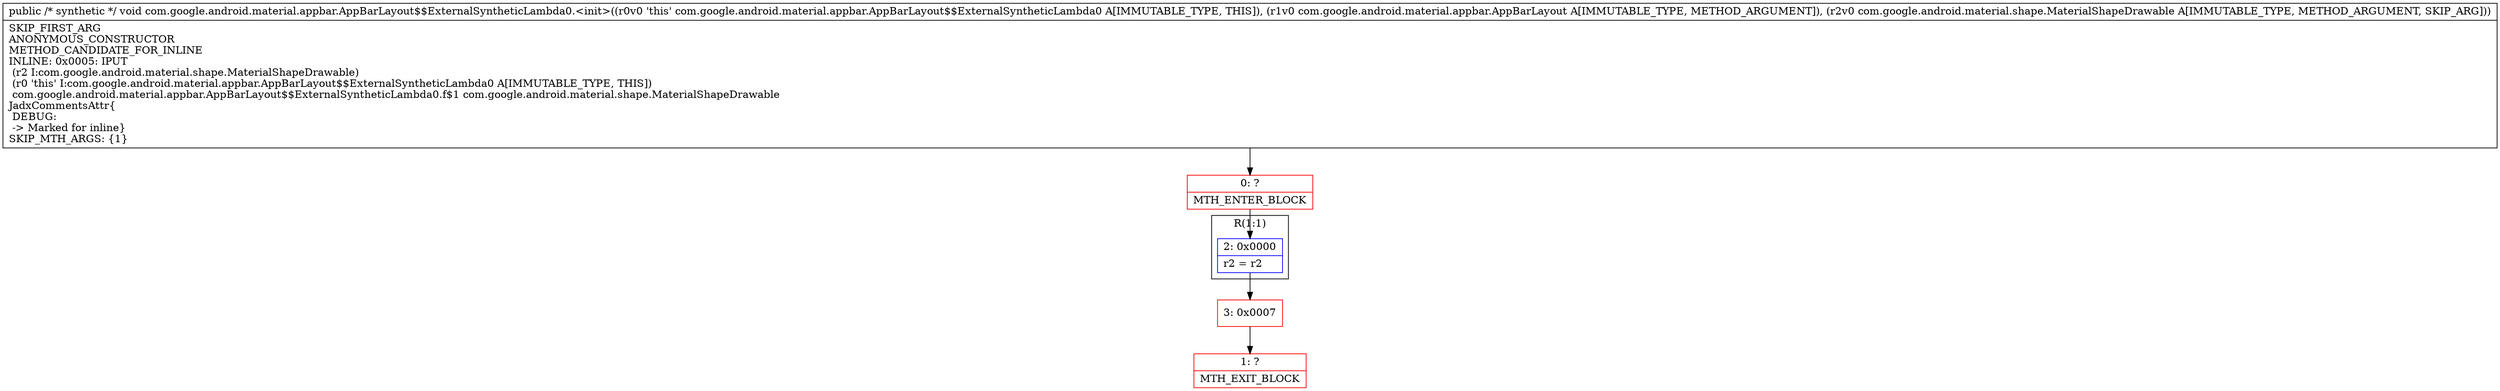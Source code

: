 digraph "CFG forcom.google.android.material.appbar.AppBarLayout$$ExternalSyntheticLambda0.\<init\>(Lcom\/google\/android\/material\/appbar\/AppBarLayout;Lcom\/google\/android\/material\/shape\/MaterialShapeDrawable;)V" {
subgraph cluster_Region_2095920123 {
label = "R(1:1)";
node [shape=record,color=blue];
Node_2 [shape=record,label="{2\:\ 0x0000|r2 = r2\l}"];
}
Node_0 [shape=record,color=red,label="{0\:\ ?|MTH_ENTER_BLOCK\l}"];
Node_3 [shape=record,color=red,label="{3\:\ 0x0007}"];
Node_1 [shape=record,color=red,label="{1\:\ ?|MTH_EXIT_BLOCK\l}"];
MethodNode[shape=record,label="{public \/* synthetic *\/ void com.google.android.material.appbar.AppBarLayout$$ExternalSyntheticLambda0.\<init\>((r0v0 'this' com.google.android.material.appbar.AppBarLayout$$ExternalSyntheticLambda0 A[IMMUTABLE_TYPE, THIS]), (r1v0 com.google.android.material.appbar.AppBarLayout A[IMMUTABLE_TYPE, METHOD_ARGUMENT]), (r2v0 com.google.android.material.shape.MaterialShapeDrawable A[IMMUTABLE_TYPE, METHOD_ARGUMENT, SKIP_ARG]))  | SKIP_FIRST_ARG\lANONYMOUS_CONSTRUCTOR\lMETHOD_CANDIDATE_FOR_INLINE\lINLINE: 0x0005: IPUT  \l  (r2 I:com.google.android.material.shape.MaterialShapeDrawable)\l  (r0 'this' I:com.google.android.material.appbar.AppBarLayout$$ExternalSyntheticLambda0 A[IMMUTABLE_TYPE, THIS])\l com.google.android.material.appbar.AppBarLayout$$ExternalSyntheticLambda0.f$1 com.google.android.material.shape.MaterialShapeDrawable\lJadxCommentsAttr\{\l DEBUG: \l \-\> Marked for inline\}\lSKIP_MTH_ARGS: \{1\}\l}"];
MethodNode -> Node_0;Node_2 -> Node_3;
Node_0 -> Node_2;
Node_3 -> Node_1;
}

